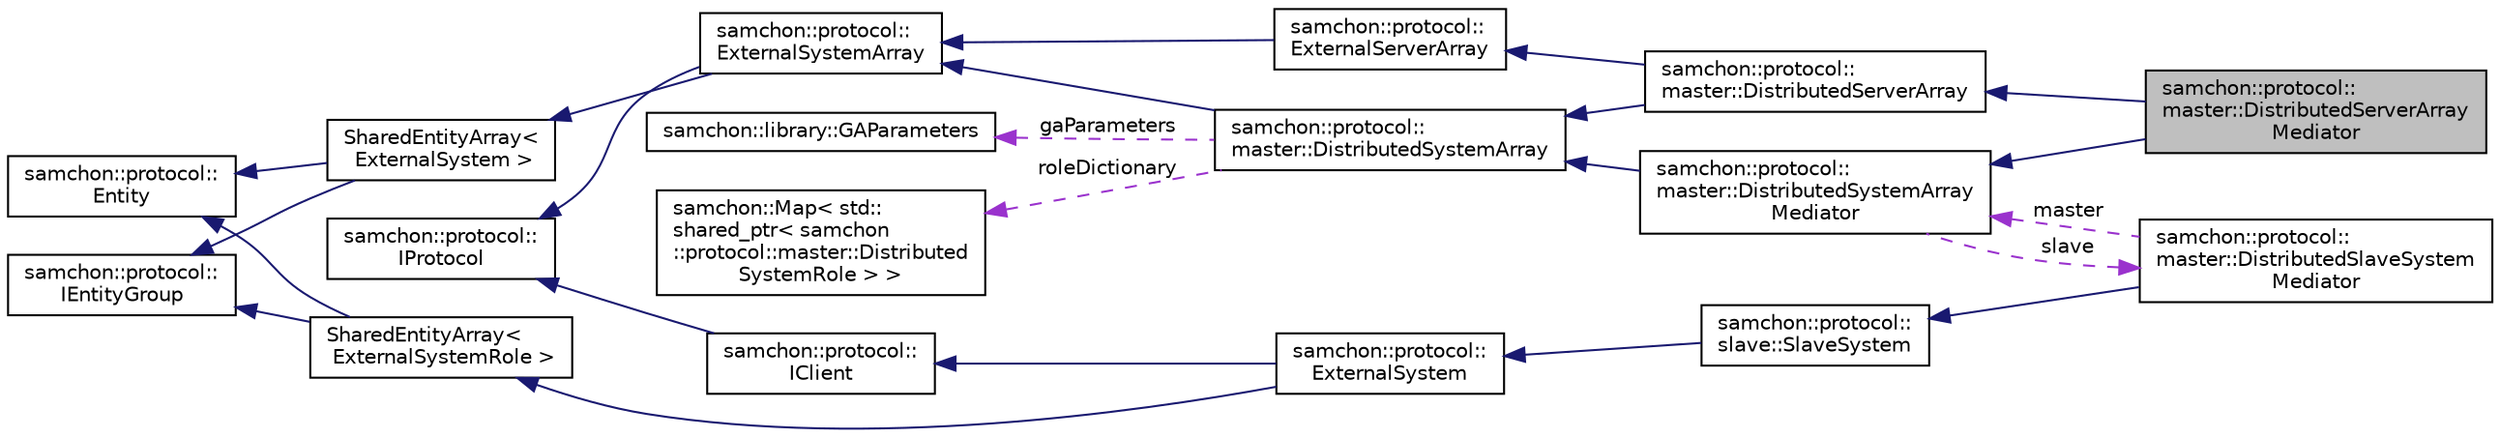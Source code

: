 digraph "samchon::protocol::master::DistributedServerArrayMediator"
{
  edge [fontname="Helvetica",fontsize="10",labelfontname="Helvetica",labelfontsize="10"];
  node [fontname="Helvetica",fontsize="10",shape=record];
  rankdir="LR";
  Node1 [label="samchon::protocol::\lmaster::DistributedServerArray\lMediator",height=0.2,width=0.4,color="black", fillcolor="grey75", style="filled", fontcolor="black"];
  Node2 -> Node1 [dir="back",color="midnightblue",fontsize="10",style="solid",fontname="Helvetica"];
  Node2 [label="samchon::protocol::\lmaster::DistributedSystemArray\lMediator",height=0.2,width=0.4,color="black", fillcolor="white", style="filled",URL="$dc/d8b/classsamchon_1_1protocol_1_1master_1_1DistributedSystemArrayMediator.html",tooltip="A mediator of distributed system between master and slaves. "];
  Node3 -> Node2 [dir="back",color="midnightblue",fontsize="10",style="solid",fontname="Helvetica"];
  Node3 [label="samchon::protocol::\lmaster::DistributedSystemArray",height=0.2,width=0.4,color="black", fillcolor="white", style="filled",URL="$d3/d88/classsamchon_1_1protocol_1_1master_1_1DistributedSystemArray.html",tooltip="An array of distributed system drivers. "];
  Node4 -> Node3 [dir="back",color="midnightblue",fontsize="10",style="solid",fontname="Helvetica"];
  Node4 [label="samchon::protocol::\lExternalSystemArray",height=0.2,width=0.4,color="black", fillcolor="white", style="filled",URL="$d9/dc6/classsamchon_1_1protocol_1_1ExternalSystemArray.html",tooltip="An array of ExternalSystem(s). "];
  Node5 -> Node4 [dir="back",color="midnightblue",fontsize="10",style="solid",fontname="Helvetica"];
  Node5 [label="SharedEntityArray\<\l ExternalSystem \>",height=0.2,width=0.4,color="black", fillcolor="white", style="filled",URL="$d4/deb/classsamchon_1_1protocol_1_1EntityGroup.html",tooltip="An Entity and a container of children Entity objects. "];
  Node6 -> Node5 [dir="back",color="midnightblue",fontsize="10",style="solid",fontname="Helvetica"];
  Node6 [label="samchon::protocol::\lEntity",height=0.2,width=0.4,color="black", fillcolor="white", style="filled",URL="$d0/d3e/classsamchon_1_1protocol_1_1Entity.html",tooltip="An entity, a standard data class. "];
  Node7 -> Node5 [dir="back",color="midnightblue",fontsize="10",style="solid",fontname="Helvetica"];
  Node7 [label="samchon::protocol::\lIEntityGroup",height=0.2,width=0.4,color="black", fillcolor="white", style="filled",URL="$d9/d4c/classsamchon_1_1protocol_1_1IEntityGroup.html",tooltip="An iternface for entity group. "];
  Node8 -> Node4 [dir="back",color="midnightblue",fontsize="10",style="solid",fontname="Helvetica"];
  Node8 [label="samchon::protocol::\lIProtocol",height=0.2,width=0.4,color="black", fillcolor="white", style="filled",URL="$d4/dcf/classsamchon_1_1protocol_1_1IProtocol.html",tooltip="An interface of Invoke message chain. "];
  Node9 -> Node3 [dir="back",color="darkorchid3",fontsize="10",style="dashed",label=" gaParameters" ,fontname="Helvetica"];
  Node9 [label="samchon::library::GAParameters",height=0.2,width=0.4,color="black", fillcolor="white", style="filled",URL="$d3/dcb/structsamchon_1_1library_1_1GAParameters.html",tooltip="A structure containing parameters of genetic algorithm. "];
  Node10 -> Node3 [dir="back",color="darkorchid3",fontsize="10",style="dashed",label=" roleDictionary" ,fontname="Helvetica"];
  Node10 [label="samchon::Map\< std::\lshared_ptr\< samchon\l::protocol::master::Distributed\lSystemRole \> \>",height=0.2,width=0.4,color="black", fillcolor="white", style="filled",URL="$d1/d4e/classsamchon_1_1Map.html"];
  Node11 -> Node2 [dir="back",color="darkorchid3",fontsize="10",style="dashed",label=" slave" ,fontname="Helvetica"];
  Node11 [label="samchon::protocol::\lmaster::DistributedSlaveSystem\lMediator",height=0.2,width=0.4,color="black", fillcolor="white", style="filled",URL="$d5/d46/classsamchon_1_1protocol_1_1master_1_1DistributedSlaveSystemMediator.html",tooltip="A distributed slave system for mediation. "];
  Node12 -> Node11 [dir="back",color="midnightblue",fontsize="10",style="solid",fontname="Helvetica"];
  Node12 [label="samchon::protocol::\lslave::SlaveSystem",height=0.2,width=0.4,color="black", fillcolor="white", style="filled",URL="$d1/d4a/classsamchon_1_1protocol_1_1slave_1_1SlaveSystem.html",tooltip="A slave system. "];
  Node13 -> Node12 [dir="back",color="midnightblue",fontsize="10",style="solid",fontname="Helvetica"];
  Node13 [label="samchon::protocol::\lExternalSystem",height=0.2,width=0.4,color="black", fillcolor="white", style="filled",URL="$df/d42/classsamchon_1_1protocol_1_1ExternalSystem.html",tooltip="A network driver for an external system. "];
  Node14 -> Node13 [dir="back",color="midnightblue",fontsize="10",style="solid",fontname="Helvetica"];
  Node14 [label="SharedEntityArray\<\l ExternalSystemRole \>",height=0.2,width=0.4,color="black", fillcolor="white", style="filled",URL="$d4/deb/classsamchon_1_1protocol_1_1EntityGroup.html",tooltip="An Entity and a container of children Entity objects. "];
  Node6 -> Node14 [dir="back",color="midnightblue",fontsize="10",style="solid",fontname="Helvetica"];
  Node7 -> Node14 [dir="back",color="midnightblue",fontsize="10",style="solid",fontname="Helvetica"];
  Node15 -> Node13 [dir="back",color="midnightblue",fontsize="10",style="solid",fontname="Helvetica"];
  Node15 [label="samchon::protocol::\lIClient",height=0.2,width=0.4,color="black", fillcolor="white", style="filled",URL="$d3/dc8/classsamchon_1_1protocol_1_1IClient.html",tooltip="An interface for a client. "];
  Node8 -> Node15 [dir="back",color="midnightblue",fontsize="10",style="solid",fontname="Helvetica"];
  Node2 -> Node11 [dir="back",color="darkorchid3",fontsize="10",style="dashed",label=" master" ,fontname="Helvetica"];
  Node16 -> Node1 [dir="back",color="midnightblue",fontsize="10",style="solid",fontname="Helvetica"];
  Node16 [label="samchon::protocol::\lmaster::DistributedServerArray",height=0.2,width=0.4,color="black", fillcolor="white", style="filled",URL="$d0/d26/classsamchon_1_1protocol_1_1master_1_1DistributedServerArray.html",tooltip="An array of DistributedServer(s). "];
  Node3 -> Node16 [dir="back",color="midnightblue",fontsize="10",style="solid",fontname="Helvetica"];
  Node17 -> Node16 [dir="back",color="midnightblue",fontsize="10",style="solid",fontname="Helvetica"];
  Node17 [label="samchon::protocol::\lExternalServerArray",height=0.2,width=0.4,color="black", fillcolor="white", style="filled",URL="$d1/de5/classsamchon_1_1protocol_1_1ExternalServerArray.html",tooltip="An array of ExternalServer(s) "];
  Node4 -> Node17 [dir="back",color="midnightblue",fontsize="10",style="solid",fontname="Helvetica"];
}
